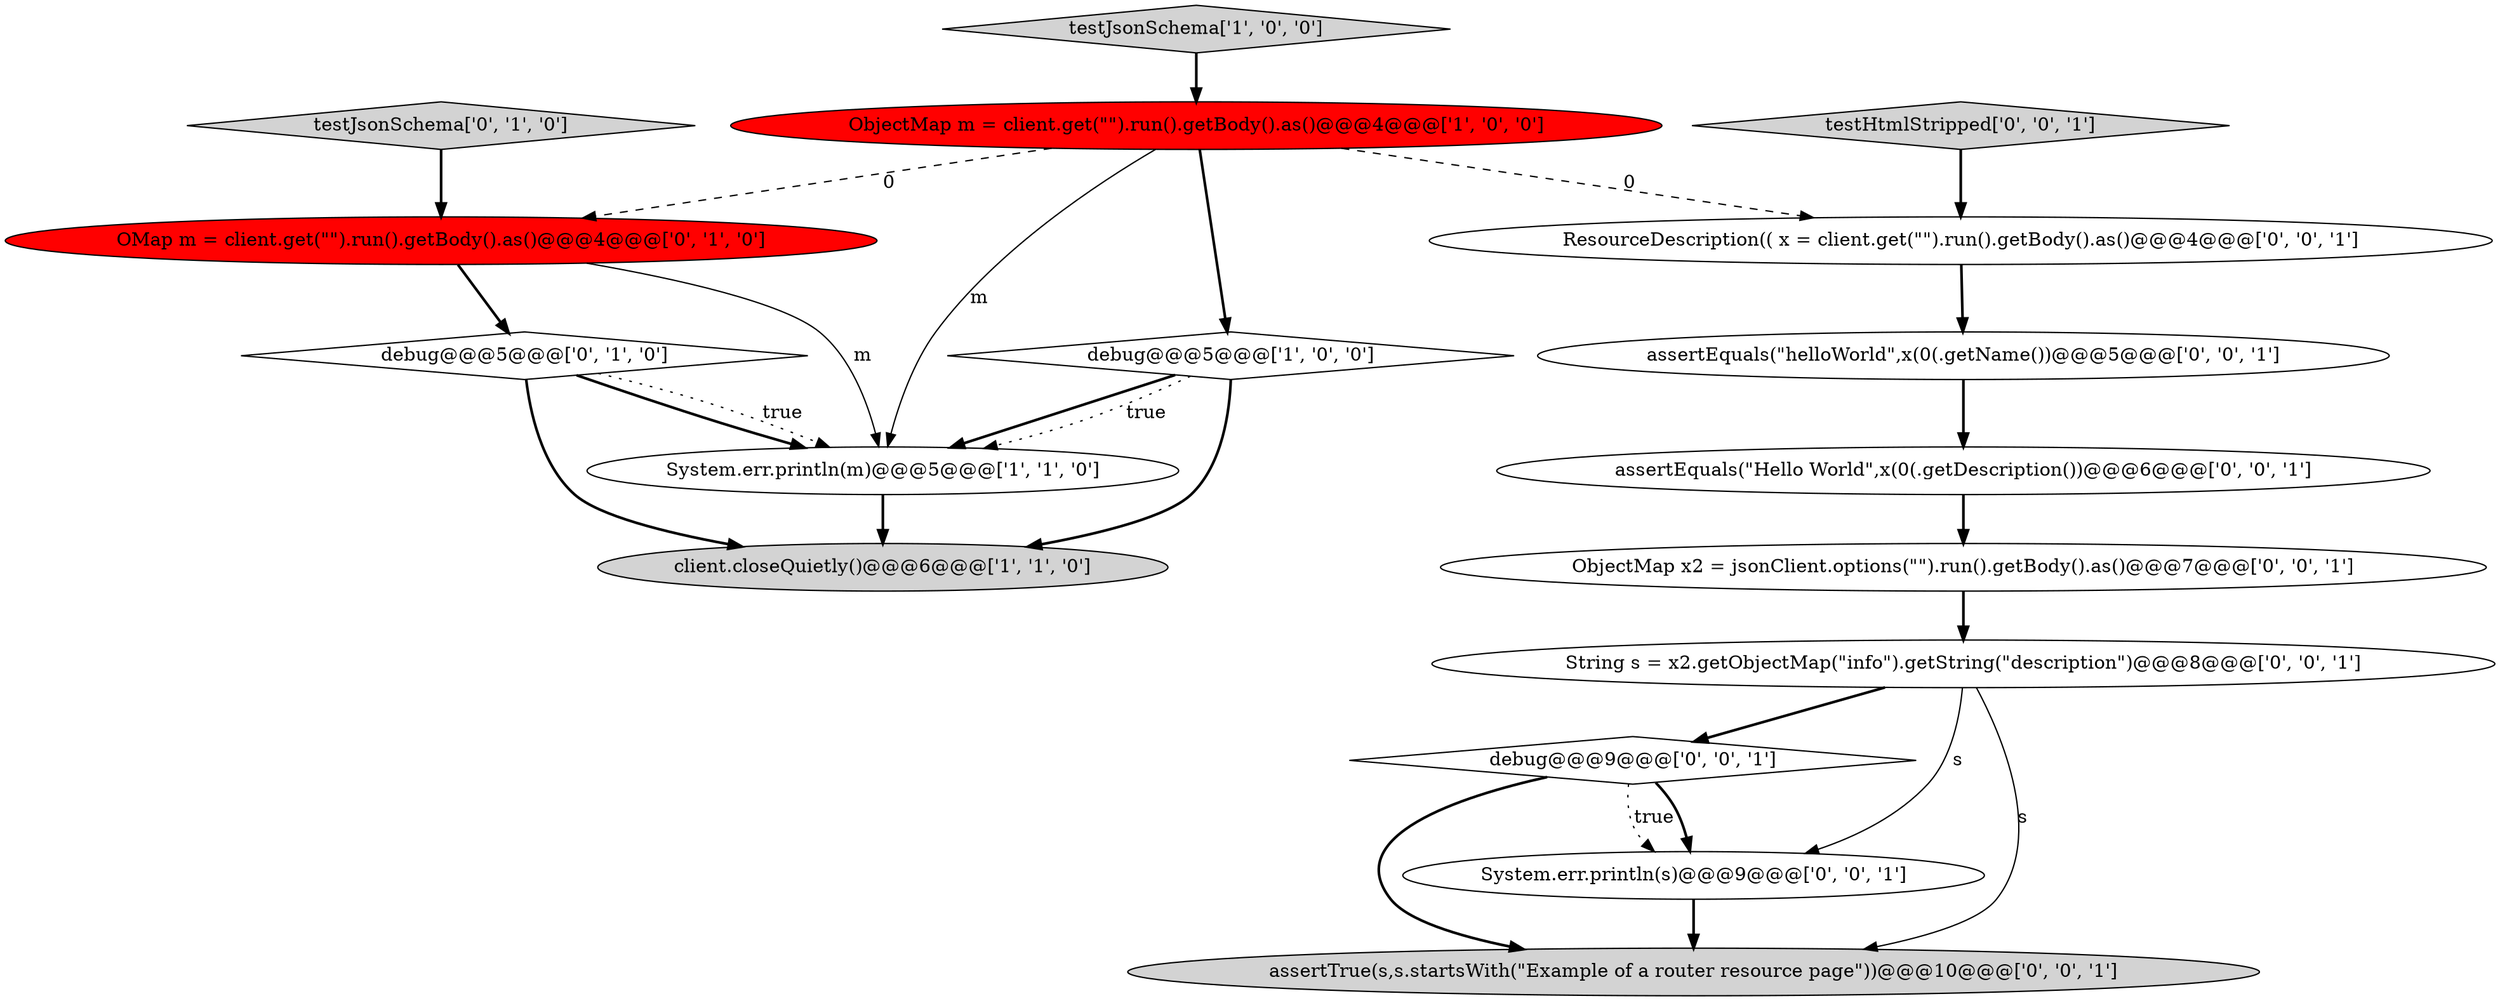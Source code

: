 digraph {
7 [style = filled, label = "testJsonSchema['0', '1', '0']", fillcolor = lightgray, shape = diamond image = "AAA0AAABBB2BBB"];
4 [style = filled, label = "client.closeQuietly()@@@6@@@['1', '1', '0']", fillcolor = lightgray, shape = ellipse image = "AAA0AAABBB1BBB"];
5 [style = filled, label = "debug@@@5@@@['0', '1', '0']", fillcolor = white, shape = diamond image = "AAA0AAABBB2BBB"];
6 [style = filled, label = "OMap m = client.get(\"\").run().getBody().as()@@@4@@@['0', '1', '0']", fillcolor = red, shape = ellipse image = "AAA1AAABBB2BBB"];
1 [style = filled, label = "ObjectMap m = client.get(\"\").run().getBody().as()@@@4@@@['1', '0', '0']", fillcolor = red, shape = ellipse image = "AAA1AAABBB1BBB"];
8 [style = filled, label = "debug@@@9@@@['0', '0', '1']", fillcolor = white, shape = diamond image = "AAA0AAABBB3BBB"];
12 [style = filled, label = "System.err.println(s)@@@9@@@['0', '0', '1']", fillcolor = white, shape = ellipse image = "AAA0AAABBB3BBB"];
2 [style = filled, label = "System.err.println(m)@@@5@@@['1', '1', '0']", fillcolor = white, shape = ellipse image = "AAA0AAABBB1BBB"];
10 [style = filled, label = "assertTrue(s,s.startsWith(\"Example of a router resource page\"))@@@10@@@['0', '0', '1']", fillcolor = lightgray, shape = ellipse image = "AAA0AAABBB3BBB"];
13 [style = filled, label = "String s = x2.getObjectMap(\"info\").getString(\"description\")@@@8@@@['0', '0', '1']", fillcolor = white, shape = ellipse image = "AAA0AAABBB3BBB"];
16 [style = filled, label = "assertEquals(\"helloWorld\",x(0(.getName())@@@5@@@['0', '0', '1']", fillcolor = white, shape = ellipse image = "AAA0AAABBB3BBB"];
14 [style = filled, label = "ObjectMap x2 = jsonClient.options(\"\").run().getBody().as()@@@7@@@['0', '0', '1']", fillcolor = white, shape = ellipse image = "AAA0AAABBB3BBB"];
3 [style = filled, label = "testJsonSchema['1', '0', '0']", fillcolor = lightgray, shape = diamond image = "AAA0AAABBB1BBB"];
0 [style = filled, label = "debug@@@5@@@['1', '0', '0']", fillcolor = white, shape = diamond image = "AAA0AAABBB1BBB"];
11 [style = filled, label = "assertEquals(\"Hello World\",x(0(.getDescription())@@@6@@@['0', '0', '1']", fillcolor = white, shape = ellipse image = "AAA0AAABBB3BBB"];
9 [style = filled, label = "testHtmlStripped['0', '0', '1']", fillcolor = lightgray, shape = diamond image = "AAA0AAABBB3BBB"];
15 [style = filled, label = "ResourceDescription(( x = client.get(\"\").run().getBody().as()@@@4@@@['0', '0', '1']", fillcolor = white, shape = ellipse image = "AAA0AAABBB3BBB"];
13->10 [style = solid, label="s"];
8->10 [style = bold, label=""];
16->11 [style = bold, label=""];
3->1 [style = bold, label=""];
11->14 [style = bold, label=""];
1->2 [style = solid, label="m"];
1->15 [style = dashed, label="0"];
0->2 [style = bold, label=""];
1->0 [style = bold, label=""];
15->16 [style = bold, label=""];
2->4 [style = bold, label=""];
6->2 [style = solid, label="m"];
6->5 [style = bold, label=""];
5->2 [style = bold, label=""];
12->10 [style = bold, label=""];
8->12 [style = dotted, label="true"];
0->4 [style = bold, label=""];
9->15 [style = bold, label=""];
1->6 [style = dashed, label="0"];
5->4 [style = bold, label=""];
7->6 [style = bold, label=""];
13->12 [style = solid, label="s"];
14->13 [style = bold, label=""];
0->2 [style = dotted, label="true"];
13->8 [style = bold, label=""];
8->12 [style = bold, label=""];
5->2 [style = dotted, label="true"];
}
